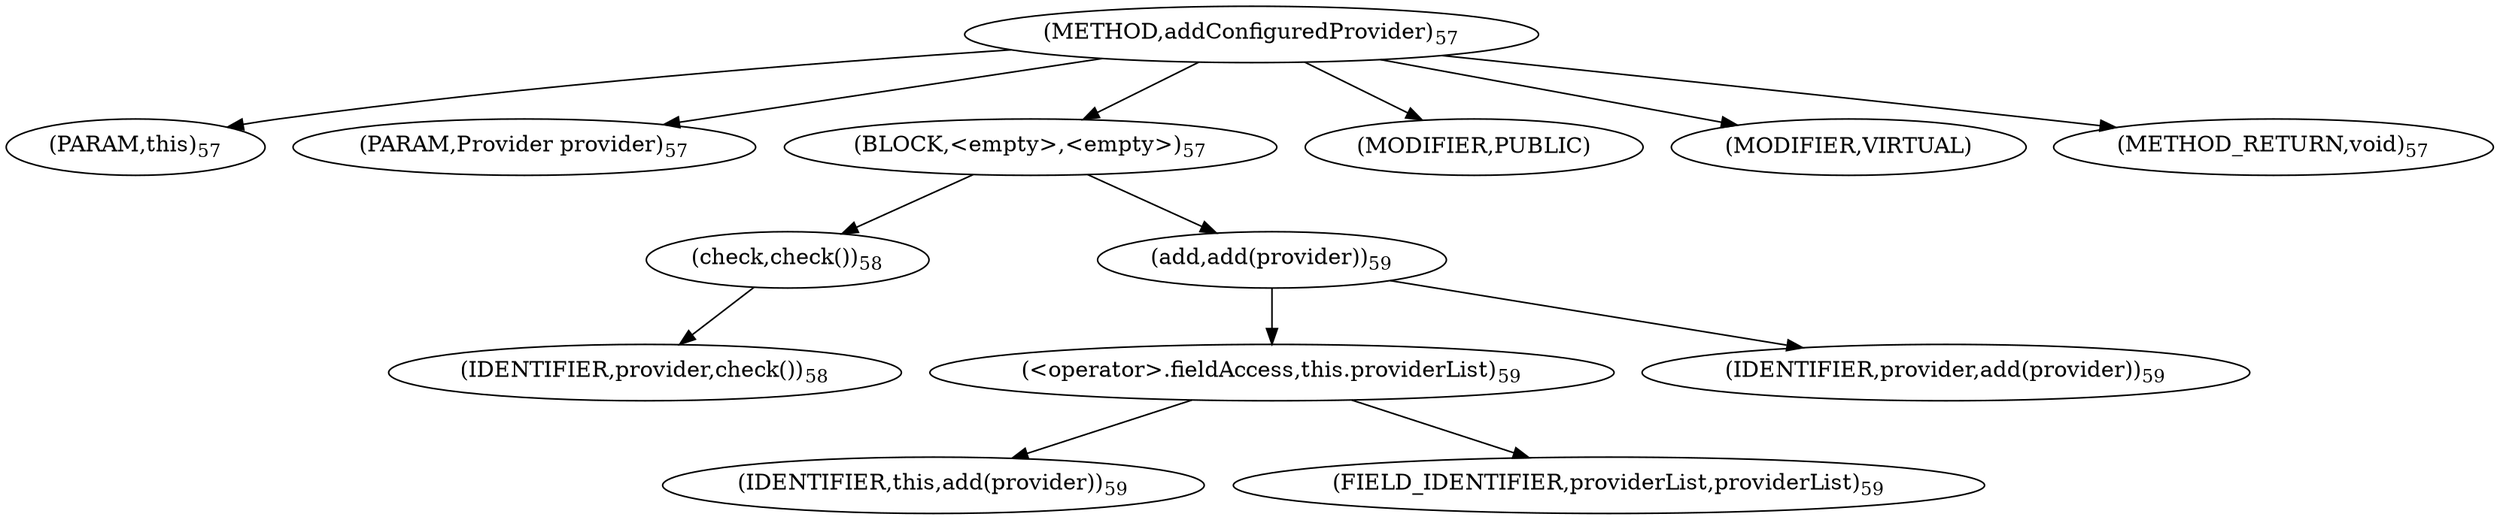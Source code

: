 digraph "addConfiguredProvider" {  
"47" [label = <(METHOD,addConfiguredProvider)<SUB>57</SUB>> ]
"48" [label = <(PARAM,this)<SUB>57</SUB>> ]
"49" [label = <(PARAM,Provider provider)<SUB>57</SUB>> ]
"50" [label = <(BLOCK,&lt;empty&gt;,&lt;empty&gt;)<SUB>57</SUB>> ]
"51" [label = <(check,check())<SUB>58</SUB>> ]
"52" [label = <(IDENTIFIER,provider,check())<SUB>58</SUB>> ]
"53" [label = <(add,add(provider))<SUB>59</SUB>> ]
"54" [label = <(&lt;operator&gt;.fieldAccess,this.providerList)<SUB>59</SUB>> ]
"55" [label = <(IDENTIFIER,this,add(provider))<SUB>59</SUB>> ]
"56" [label = <(FIELD_IDENTIFIER,providerList,providerList)<SUB>59</SUB>> ]
"57" [label = <(IDENTIFIER,provider,add(provider))<SUB>59</SUB>> ]
"58" [label = <(MODIFIER,PUBLIC)> ]
"59" [label = <(MODIFIER,VIRTUAL)> ]
"60" [label = <(METHOD_RETURN,void)<SUB>57</SUB>> ]
  "47" -> "48" 
  "47" -> "49" 
  "47" -> "50" 
  "47" -> "58" 
  "47" -> "59" 
  "47" -> "60" 
  "50" -> "51" 
  "50" -> "53" 
  "51" -> "52" 
  "53" -> "54" 
  "53" -> "57" 
  "54" -> "55" 
  "54" -> "56" 
}
